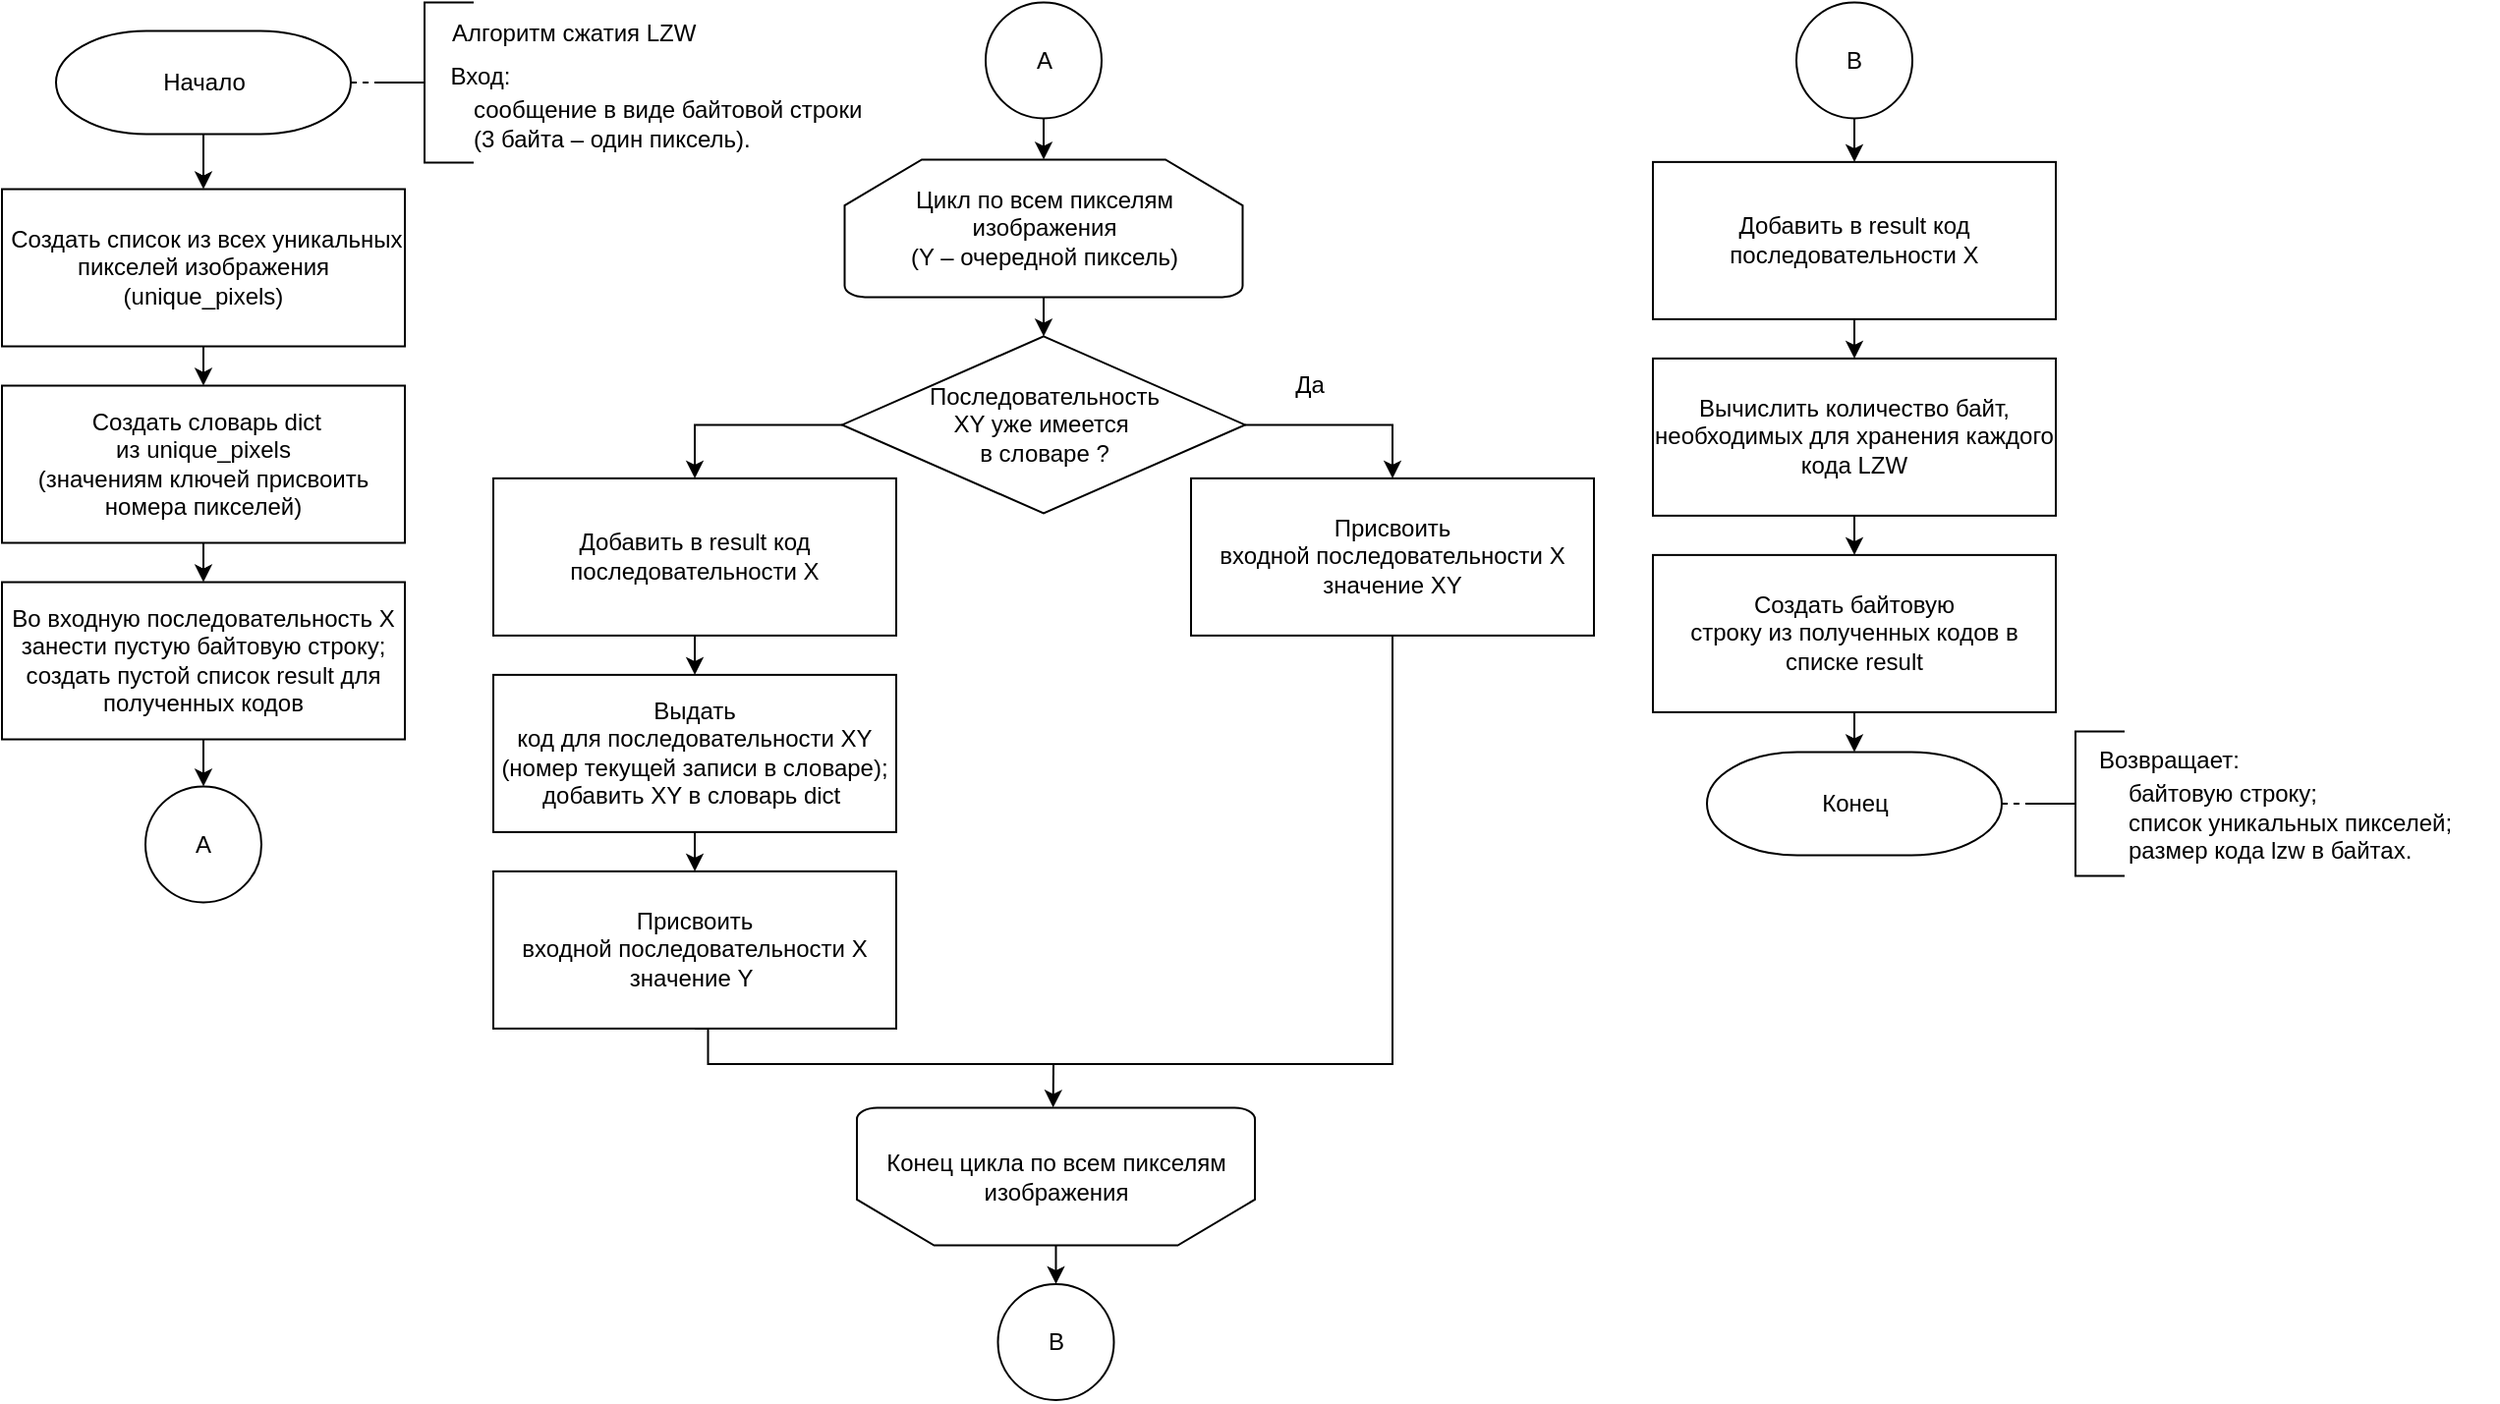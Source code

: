 <mxfile>
    <diagram id="eAn2iQd8hs0rxadPS-8o" name="Страница 1">
        <mxGraphModel dx="1513" dy="1103" grid="1" gridSize="10" guides="1" tooltips="1" connect="1" arrows="1" fold="1" page="1" pageScale="1" pageWidth="827" pageHeight="1169" math="0" shadow="0">
            <root>
                <mxCell id="0"/>
                <mxCell id="1" parent="0"/>
                <mxCell id="2" style="edgeStyle=none;html=1;entryX=0;entryY=0.5;entryDx=0;entryDy=0;entryPerimeter=0;fontSize=12;endArrow=none;endFill=0;dashed=1;exitX=1;exitY=0.5;exitDx=0;exitDy=0;exitPerimeter=0;" parent="1" source="4" edge="1">
                    <mxGeometry relative="1" as="geometry">
                        <mxPoint x="220" y="103.93" as="sourcePoint"/>
                        <mxPoint x="240.0" y="61.0" as="targetPoint"/>
                    </mxGeometry>
                </mxCell>
                <mxCell id="26" style="edgeStyle=none;html=1;exitX=0.5;exitY=1;exitDx=0;exitDy=0;exitPerimeter=0;entryX=0.5;entryY=0;entryDx=0;entryDy=0;" parent="1" source="4" target="108" edge="1">
                    <mxGeometry relative="1" as="geometry">
                        <mxPoint x="132.5" y="115.26" as="targetPoint"/>
                    </mxGeometry>
                </mxCell>
                <mxCell id="4" value="Начало" style="strokeWidth=1;html=1;shape=mxgraph.flowchart.terminator;whiteSpace=wrap;strokeColor=default;gradientColor=none;" parent="1" vertex="1">
                    <mxGeometry x="57.5" y="34.75" width="150" height="52.5" as="geometry"/>
                </mxCell>
                <mxCell id="5" value="" style="strokeWidth=1;html=1;shape=mxgraph.flowchart.annotation_2;align=left;labelPosition=right;pointerEvents=1;strokeColor=default;fontSize=13;gradientColor=none;" parent="1" vertex="1">
                    <mxGeometry x="220" y="20.19" width="50" height="81.62" as="geometry"/>
                </mxCell>
                <mxCell id="6" value="&lt;span style=&quot;font-size: 12px;&quot;&gt;&lt;font style=&quot;color: rgb(0, 0, 0);&quot;&gt;Алгоритм сжатия LZW&lt;/font&gt;&lt;/span&gt;" style="text;html=1;align=left;verticalAlign=middle;resizable=0;points=[];autosize=1;strokeColor=none;fillColor=none;fontSize=13;strokeWidth=1;" parent="1" vertex="1">
                    <mxGeometry x="257" y="20.19" width="150" height="30" as="geometry"/>
                </mxCell>
                <mxCell id="7" value="Вход:" style="text;html=1;align=center;verticalAlign=middle;resizable=0;points=[];autosize=1;strokeColor=none;fillColor=none;fontSize=12;" parent="1" vertex="1">
                    <mxGeometry x="247.5" y="43.28" width="50" height="30" as="geometry"/>
                </mxCell>
                <mxCell id="8" value="&lt;font&gt;&lt;font style=&quot;color: rgb(0, 0, 0);&quot;&gt;сообщение в виде&amp;nbsp;&lt;/font&gt;&lt;span style=&quot;background-color: transparent;&quot;&gt;&lt;font style=&quot;color: rgb(0, 0, 0);&quot;&gt;байтовой строки&lt;/font&gt;&lt;/span&gt;&lt;/font&gt;&lt;div&gt;&lt;span style=&quot;background-color: transparent;&quot;&gt;&lt;font style=&quot;color: rgb(0, 0, 0);&quot;&gt;(3 байта – один пиксель).&lt;/font&gt;&lt;/span&gt;&lt;/div&gt;" style="text;html=1;align=left;verticalAlign=middle;resizable=0;points=[];autosize=1;strokeColor=none;fillColor=none;fontSize=12;" parent="1" vertex="1">
                    <mxGeometry x="267.5" y="61.81" width="230" height="40" as="geometry"/>
                </mxCell>
                <mxCell id="150" style="edgeStyle=none;html=1;exitX=0.5;exitY=1;exitDx=0;exitDy=0;entryX=0.5;entryY=0;entryDx=0;entryDy=0;" parent="1" source="9" target="149" edge="1">
                    <mxGeometry relative="1" as="geometry"/>
                </mxCell>
                <mxCell id="9" value="&amp;nbsp;Создать словарь dict из&amp;nbsp;&lt;span style=&quot;color: rgb(0, 0, 0);&quot;&gt;unique_pixels&lt;/span&gt;&lt;div&gt;&lt;font style=&quot;color: rgb(0, 0, 0);&quot;&gt;(значениям ключей присвоить номера пикселей)&lt;/font&gt;&lt;/div&gt;" style="rounded=0;whiteSpace=wrap;html=1;strokeColor=default;strokeWidth=1;fontSize=12;gradientColor=none;" parent="1" vertex="1">
                    <mxGeometry x="30" y="215.26" width="205" height="80" as="geometry"/>
                </mxCell>
                <mxCell id="105" style="edgeStyle=orthogonalEdgeStyle;rounded=0;html=1;exitX=0.5;exitY=1;exitDx=0;exitDy=0;entryX=0.5;entryY=0;entryDx=0;entryDy=0;endArrow=classic;endFill=1;" parent="1" source="82" target="99" edge="1">
                    <mxGeometry relative="1" as="geometry"/>
                </mxCell>
                <mxCell id="82" value="&lt;span style=&quot;color: rgb(0, 0, 0);&quot;&gt;Добавить в result код последовательности X&lt;/span&gt;" style="rounded=0;whiteSpace=wrap;html=1;strokeColor=default;strokeWidth=1;fontSize=12;gradientColor=none;" parent="1" vertex="1">
                    <mxGeometry x="870" y="101.44" width="205" height="80" as="geometry"/>
                </mxCell>
                <mxCell id="90" style="edgeStyle=orthogonalEdgeStyle;rounded=0;html=1;exitX=1;exitY=0.5;exitDx=0;exitDy=0;entryX=0.5;entryY=0;entryDx=0;entryDy=0;endArrow=classic;endFill=1;" parent="1" source="84" target="85" edge="1">
                    <mxGeometry relative="1" as="geometry"/>
                </mxCell>
                <mxCell id="91" style="edgeStyle=orthogonalEdgeStyle;rounded=0;html=1;exitX=0;exitY=0.5;exitDx=0;exitDy=0;entryX=0.5;entryY=0;entryDx=0;entryDy=0;endArrow=classic;endFill=1;" parent="1" source="84" target="152" edge="1">
                    <mxGeometry relative="1" as="geometry"/>
                </mxCell>
                <mxCell id="84" value="&lt;span style=&quot;color: rgb(0, 0, 0);&quot;&gt;Последовательность&lt;/span&gt;&lt;div&gt;&lt;font style=&quot;color: rgb(0, 0, 0);&quot;&gt;XY уже имеется&amp;nbsp;&lt;/font&gt;&lt;/div&gt;&lt;div&gt;&lt;font style=&quot;color: rgb(0, 0, 0);&quot;&gt;в словаре ?&lt;/font&gt;&lt;/div&gt;" style="rhombus;whiteSpace=wrap;html=1;" parent="1" vertex="1">
                    <mxGeometry x="457.5" y="190.19" width="205" height="90" as="geometry"/>
                </mxCell>
                <mxCell id="85" value="Присвоить входной&amp;nbsp;&lt;span style=&quot;color: rgb(0, 0, 0);&quot;&gt;последовательности&lt;/span&gt;&amp;nbsp;X значение XY" style="rounded=0;whiteSpace=wrap;html=1;strokeColor=default;strokeWidth=1;fontSize=12;gradientColor=none;" parent="1" vertex="1">
                    <mxGeometry x="635.0" y="262.44" width="205" height="80" as="geometry"/>
                </mxCell>
                <mxCell id="92" style="edgeStyle=orthogonalEdgeStyle;rounded=0;html=1;exitX=0.5;exitY=1;exitDx=0;exitDy=0;endArrow=classic;endFill=1;" parent="1" source="86" target="88" edge="1">
                    <mxGeometry relative="1" as="geometry"/>
                </mxCell>
                <mxCell id="86" value="&lt;font style=&quot;color: rgb(0, 0, 0);&quot;&gt;Выдать код&amp;nbsp;&lt;/font&gt;&lt;span style=&quot;background-color: transparent;&quot;&gt;для&amp;nbsp;&lt;/span&gt;&lt;span style=&quot;color: rgb(0, 0, 0);&quot;&gt;последовательности&lt;/span&gt;&lt;span style=&quot;background-color: transparent;&quot;&gt;&amp;nbsp;XY&lt;/span&gt;&lt;div&gt;&lt;span style=&quot;background-color: transparent;&quot;&gt;&lt;font style=&quot;color: rgb(0, 0, 0);&quot;&gt;(номер текущей записи в словаре);&lt;/font&gt;&lt;/span&gt;&lt;div&gt;&lt;div&gt;&lt;div&gt;&lt;font style=&quot;color: rgb(0, 0, 0);&quot;&gt;добавить XY в словарь dict&amp;nbsp;&lt;/font&gt;&lt;/div&gt;&lt;/div&gt;&lt;/div&gt;&lt;/div&gt;" style="rounded=0;whiteSpace=wrap;html=1;strokeColor=default;strokeWidth=1;fontSize=12;gradientColor=none;" parent="1" vertex="1">
                    <mxGeometry x="280" y="362.44" width="205" height="80" as="geometry"/>
                </mxCell>
                <mxCell id="93" style="edgeStyle=orthogonalEdgeStyle;rounded=0;html=1;exitX=0.5;exitY=1;exitDx=0;exitDy=0;entryX=0.5;entryY=1;entryDx=0;entryDy=0;endArrow=none;endFill=0;" parent="1" source="88" target="85" edge="1">
                    <mxGeometry relative="1" as="geometry">
                        <Array as="points">
                            <mxPoint x="389.25" y="560.44"/>
                            <mxPoint x="737.25" y="560.44"/>
                        </Array>
                    </mxGeometry>
                </mxCell>
                <mxCell id="88" value="Присвоить входной&amp;nbsp;&lt;span style=&quot;color: rgb(0, 0, 0);&quot;&gt;последовательности&lt;/span&gt;&amp;nbsp;X значение Y&amp;nbsp;" style="rounded=0;whiteSpace=wrap;html=1;strokeColor=default;strokeWidth=1;fontSize=12;gradientColor=none;" parent="1" vertex="1">
                    <mxGeometry x="280" y="462.44" width="205" height="80" as="geometry"/>
                </mxCell>
                <mxCell id="161" style="edgeStyle=none;html=1;exitX=0.5;exitY=1;exitDx=0;exitDy=0;entryX=0.5;entryY=0;entryDx=0;entryDy=0;" parent="1" source="99" target="109" edge="1">
                    <mxGeometry relative="1" as="geometry"/>
                </mxCell>
                <mxCell id="99" value="Вычислить количество байт, необходимых для хранения каждого кода LZW" style="rounded=0;whiteSpace=wrap;html=1;strokeColor=default;strokeWidth=1;fontSize=12;gradientColor=none;" parent="1" vertex="1">
                    <mxGeometry x="870" y="201.44" width="205" height="80" as="geometry"/>
                </mxCell>
                <mxCell id="100" value="Конец" style="strokeWidth=1;html=1;shape=mxgraph.flowchart.terminator;whiteSpace=wrap;strokeColor=default;gradientColor=none;" parent="1" vertex="1">
                    <mxGeometry x="897.5" y="401.75" width="150" height="52.5" as="geometry"/>
                </mxCell>
                <mxCell id="101" style="edgeStyle=none;html=1;entryX=0;entryY=0.5;entryDx=0;entryDy=0;entryPerimeter=0;fontSize=12;endArrow=none;endFill=0;dashed=1;exitX=1;exitY=0.5;exitDx=0;exitDy=0;exitPerimeter=0;" parent="1" source="100" target="102" edge="1">
                    <mxGeometry relative="1" as="geometry">
                        <mxPoint x="1042.5" y="519.01" as="sourcePoint"/>
                        <mxPoint x="1070.0" y="519.005" as="targetPoint"/>
                    </mxGeometry>
                </mxCell>
                <mxCell id="102" value="" style="strokeWidth=1;html=1;shape=mxgraph.flowchart.annotation_2;align=left;labelPosition=right;pointerEvents=1;strokeColor=default;fontSize=13;gradientColor=none;" parent="1" vertex="1">
                    <mxGeometry x="1060.0" y="391.19" width="50" height="73.62" as="geometry"/>
                </mxCell>
                <mxCell id="103" value="Возвращает:" style="text;html=1;align=left;verticalAlign=middle;resizable=0;points=[];autosize=1;strokeColor=none;fillColor=none;fontSize=12;" parent="1" vertex="1">
                    <mxGeometry x="1095.0" y="391.19" width="100" height="30" as="geometry"/>
                </mxCell>
                <mxCell id="104" value="&lt;br&gt;байтовую строку;&lt;div&gt;&lt;font style=&quot;color: rgb(0, 0, 0);&quot;&gt;список уникальных пикселей;&lt;/font&gt;&lt;/div&gt;&lt;div&gt;&lt;font style=&quot;color: rgb(0, 0, 0);&quot;&gt;размер кода lzw в байтах.&lt;/font&gt;&lt;/div&gt;" style="text;html=1;align=left;verticalAlign=middle;resizable=0;points=[];autosize=1;strokeColor=none;fillColor=none;fontSize=12;" parent="1" vertex="1">
                    <mxGeometry x="1110.0" y="394.81" width="190" height="70" as="geometry"/>
                </mxCell>
                <mxCell id="107" value="Да" style="text;html=1;align=center;verticalAlign=middle;resizable=0;points=[];autosize=1;strokeColor=none;fillColor=none;" parent="1" vertex="1">
                    <mxGeometry x="675.0" y="200.19" width="40" height="30" as="geometry"/>
                </mxCell>
                <mxCell id="110" style="edgeStyle=none;html=1;exitX=0.5;exitY=1;exitDx=0;exitDy=0;entryX=0.5;entryY=0;entryDx=0;entryDy=0;" parent="1" source="108" target="9" edge="1">
                    <mxGeometry relative="1" as="geometry"/>
                </mxCell>
                <mxCell id="108" value="&amp;nbsp;Создать список из всех уникальных пикселей изображения (unique_pixels)" style="rounded=0;whiteSpace=wrap;html=1;strokeColor=default;strokeWidth=1;fontSize=12;gradientColor=none;" parent="1" vertex="1">
                    <mxGeometry x="30" y="115.26" width="205" height="80" as="geometry"/>
                </mxCell>
                <mxCell id="162" style="edgeStyle=none;html=1;exitX=0.5;exitY=1;exitDx=0;exitDy=0;" parent="1" source="109" target="100" edge="1">
                    <mxGeometry relative="1" as="geometry"/>
                </mxCell>
                <mxCell id="109" value="&lt;div&gt;&lt;span style=&quot;color: rgb(0, 0, 0); background-color: transparent;&quot;&gt;Создать байтовую&lt;/span&gt;&lt;/div&gt;&lt;div&gt;&lt;span style=&quot;color: rgb(0, 0, 0);&quot;&gt;строку из полученных кодов в списке result&lt;/span&gt;&lt;/div&gt;" style="rounded=0;whiteSpace=wrap;html=1;strokeColor=default;strokeWidth=1;fontSize=12;gradientColor=none;" parent="1" vertex="1">
                    <mxGeometry x="870" y="301.44" width="205" height="80" as="geometry"/>
                </mxCell>
                <mxCell id="151" style="edgeStyle=none;html=1;exitX=0.5;exitY=1;exitDx=0;exitDy=0;exitPerimeter=0;" parent="1" source="147" target="84" edge="1">
                    <mxGeometry relative="1" as="geometry">
                        <mxPoint x="560.0" y="186.26" as="targetPoint"/>
                    </mxGeometry>
                </mxCell>
                <mxCell id="147" value="Цикл по всем пикселям изображения&lt;div&gt;&lt;font style=&quot;color: rgb(0, 0, 0);&quot;&gt;(Y – очередной пиксель)&lt;/font&gt;&lt;/div&gt;" style="strokeWidth=1;html=1;shape=mxgraph.flowchart.loop_limit;whiteSpace=wrap;" parent="1" vertex="1">
                    <mxGeometry x="458.75" y="100.19" width="202.5" height="70" as="geometry"/>
                </mxCell>
                <mxCell id="165" style="edgeStyle=none;html=1;exitX=0.5;exitY=1;exitDx=0;exitDy=0;entryX=0.5;entryY=0;entryDx=0;entryDy=0;" edge="1" parent="1" source="149" target="164">
                    <mxGeometry relative="1" as="geometry"/>
                </mxCell>
                <mxCell id="149" value="&lt;span style=&quot;background-color: transparent;&quot;&gt;&lt;font style=&quot;color: rgb(0, 0, 0);&quot;&gt;Во входную&amp;nbsp;&lt;/font&gt;&lt;/span&gt;&lt;span style=&quot;color: rgb(0, 0, 0);&quot;&gt;последовательность&lt;/span&gt;&lt;span style=&quot;background-color: transparent;&quot;&gt;&lt;font style=&quot;color: rgb(0, 0, 0);&quot;&gt;&amp;nbsp;X занести пустую байтовую строку;&lt;/font&gt;&lt;/span&gt;&lt;div&gt;&lt;font style=&quot;color: rgb(0, 0, 0);&quot;&gt;создать пустой список result для полученных кодов&lt;/font&gt;&lt;/div&gt;" style="rounded=0;whiteSpace=wrap;html=1;strokeColor=default;strokeWidth=1;fontSize=12;gradientColor=none;" parent="1" vertex="1">
                    <mxGeometry x="30" y="315.26" width="205" height="80" as="geometry"/>
                </mxCell>
                <mxCell id="153" style="edgeStyle=none;html=1;exitX=0.5;exitY=1;exitDx=0;exitDy=0;entryX=0.5;entryY=0;entryDx=0;entryDy=0;" parent="1" source="152" target="86" edge="1">
                    <mxGeometry relative="1" as="geometry"/>
                </mxCell>
                <mxCell id="152" value="Добавить в result код последовательности X" style="rounded=0;whiteSpace=wrap;html=1;strokeColor=default;strokeWidth=1;fontSize=12;gradientColor=none;" parent="1" vertex="1">
                    <mxGeometry x="280" y="262.44" width="205" height="80" as="geometry"/>
                </mxCell>
                <mxCell id="158" style="edgeStyle=none;html=1;exitX=0.5;exitY=0;exitDx=0;exitDy=0;exitPerimeter=0;entryX=0.5;entryY=0;entryDx=0;entryDy=0;" parent="1" source="154" target="157" edge="1">
                    <mxGeometry relative="1" as="geometry"/>
                </mxCell>
                <mxCell id="154" value="Конец цикла по всем пикселям изображения" style="strokeWidth=1;html=1;shape=mxgraph.flowchart.loop_limit;whiteSpace=wrap;direction=west;" parent="1" vertex="1">
                    <mxGeometry x="465" y="582.75" width="202.5" height="70" as="geometry"/>
                </mxCell>
                <mxCell id="155" style="edgeStyle=none;html=1;entryX=0.507;entryY=1.001;entryDx=0;entryDy=0;entryPerimeter=0;" parent="1" target="154" edge="1">
                    <mxGeometry relative="1" as="geometry">
                        <mxPoint x="565.0" y="560.19" as="sourcePoint"/>
                        <mxPoint x="565.0" y="580.19" as="targetPoint"/>
                    </mxGeometry>
                </mxCell>
                <mxCell id="157" value="B" style="ellipse;whiteSpace=wrap;html=1;aspect=fixed;" parent="1" vertex="1">
                    <mxGeometry x="536.75" y="672.44" width="59" height="59" as="geometry"/>
                </mxCell>
                <mxCell id="160" style="edgeStyle=none;html=1;exitX=0.5;exitY=1;exitDx=0;exitDy=0;entryX=0.5;entryY=0;entryDx=0;entryDy=0;" parent="1" source="159" target="82" edge="1">
                    <mxGeometry relative="1" as="geometry"/>
                </mxCell>
                <mxCell id="159" value="B" style="ellipse;whiteSpace=wrap;html=1;aspect=fixed;" parent="1" vertex="1">
                    <mxGeometry x="943" y="20.19" width="59" height="59" as="geometry"/>
                </mxCell>
                <mxCell id="163" value="A" style="ellipse;whiteSpace=wrap;html=1;aspect=fixed;" vertex="1" parent="1">
                    <mxGeometry x="530.5" y="20.19" width="59" height="59" as="geometry"/>
                </mxCell>
                <mxCell id="164" value="A" style="ellipse;whiteSpace=wrap;html=1;aspect=fixed;" vertex="1" parent="1">
                    <mxGeometry x="103" y="419.19" width="59" height="59" as="geometry"/>
                </mxCell>
                <mxCell id="166" style="edgeStyle=none;html=1;exitX=0.5;exitY=1;exitDx=0;exitDy=0;entryX=0.5;entryY=0;entryDx=0;entryDy=0;entryPerimeter=0;" edge="1" parent="1" source="163" target="147">
                    <mxGeometry relative="1" as="geometry"/>
                </mxCell>
            </root>
        </mxGraphModel>
    </diagram>
</mxfile>